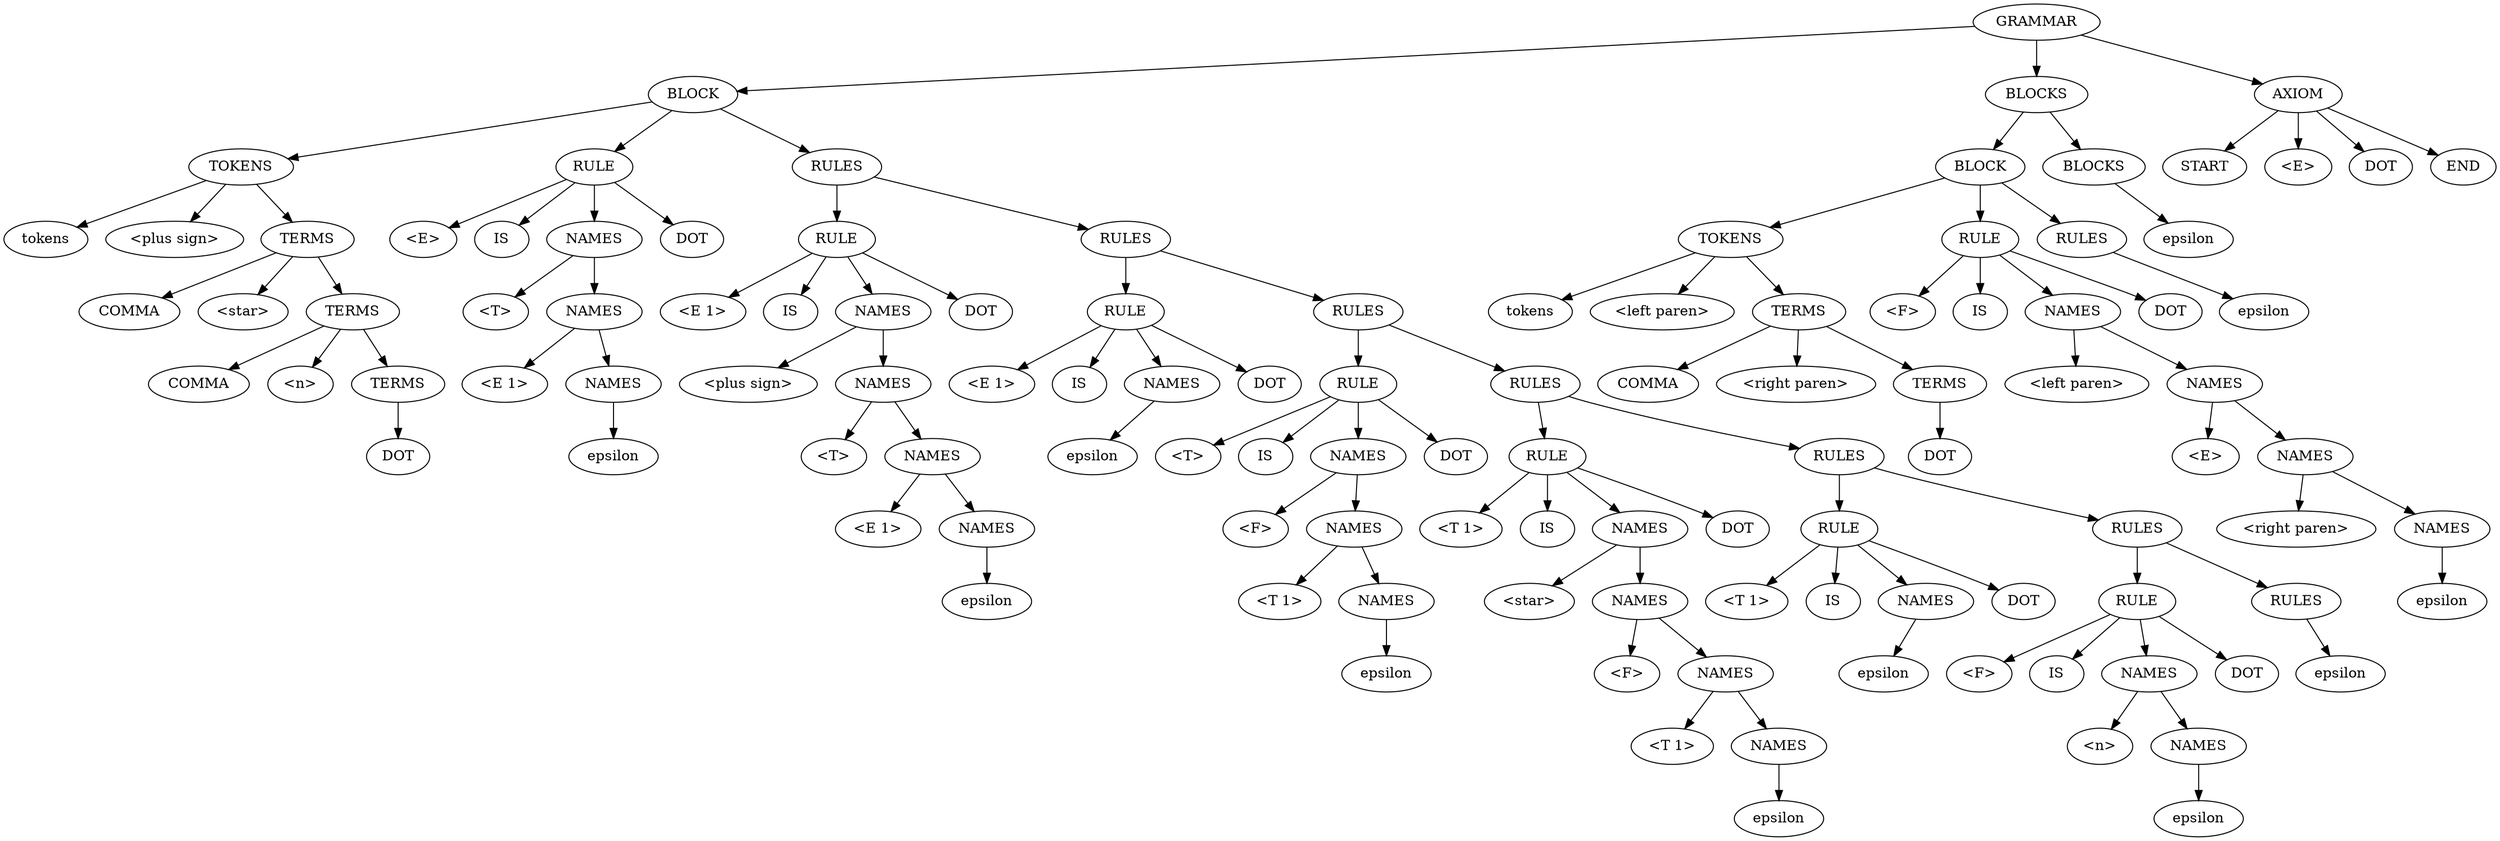 digraph {
2 [label = "GRAMMAR"]
2 -> 3
2 -> 4
2 -> 5
3 [label = "BLOCK"]
3 -> 6
3 -> 7
3 -> 8
6 [label = "TOKENS"]
6 -> 9
6 -> 10
6 -> 11
9 [label = "tokens"]
10 [label = "<plus sign>"]
11 [label = "TERMS"]
11 -> 12
11 -> 13
11 -> 14
12 [label = "COMMA"]
13 [label = "<star>"]
14 [label = "TERMS"]
14 -> 15
14 -> 16
14 -> 17
15 [label = "COMMA"]
16 [label = "<n>"]
17 [label = "TERMS"]
17 -> 18
18 [label = "DOT"]
7 [label = "RULE"]
7 -> 19
7 -> 20
7 -> 21
7 -> 22
19 [label = "<E>"]
20 [label = "IS"]
21 [label = "NAMES"]
21 -> 23
21 -> 24
23 [label = "<T>"]
24 [label = "NAMES"]
24 -> 25
24 -> 26
25 [label = "<E 1>"]
26 [label = "NAMES"]
26 -> 27
27 [label = "epsilon"]
22 [label = "DOT"]
8 [label = "RULES"]
8 -> 28
8 -> 29
28 [label = "RULE"]
28 -> 30
28 -> 31
28 -> 32
28 -> 33
30 [label = "<E 1>"]
31 [label = "IS"]
32 [label = "NAMES"]
32 -> 34
32 -> 35
34 [label = "<plus sign>"]
35 [label = "NAMES"]
35 -> 36
35 -> 37
36 [label = "<T>"]
37 [label = "NAMES"]
37 -> 38
37 -> 39
38 [label = "<E 1>"]
39 [label = "NAMES"]
39 -> 40
40 [label = "epsilon"]
33 [label = "DOT"]
29 [label = "RULES"]
29 -> 41
29 -> 42
41 [label = "RULE"]
41 -> 43
41 -> 44
41 -> 45
41 -> 46
43 [label = "<E 1>"]
44 [label = "IS"]
45 [label = "NAMES"]
45 -> 47
47 [label = "epsilon"]
46 [label = "DOT"]
42 [label = "RULES"]
42 -> 48
42 -> 49
48 [label = "RULE"]
48 -> 50
48 -> 51
48 -> 52
48 -> 53
50 [label = "<T>"]
51 [label = "IS"]
52 [label = "NAMES"]
52 -> 54
52 -> 55
54 [label = "<F>"]
55 [label = "NAMES"]
55 -> 56
55 -> 57
56 [label = "<T 1>"]
57 [label = "NAMES"]
57 -> 58
58 [label = "epsilon"]
53 [label = "DOT"]
49 [label = "RULES"]
49 -> 59
49 -> 60
59 [label = "RULE"]
59 -> 61
59 -> 62
59 -> 63
59 -> 64
61 [label = "<T 1>"]
62 [label = "IS"]
63 [label = "NAMES"]
63 -> 65
63 -> 66
65 [label = "<star>"]
66 [label = "NAMES"]
66 -> 67
66 -> 68
67 [label = "<F>"]
68 [label = "NAMES"]
68 -> 69
68 -> 70
69 [label = "<T 1>"]
70 [label = "NAMES"]
70 -> 71
71 [label = "epsilon"]
64 [label = "DOT"]
60 [label = "RULES"]
60 -> 72
60 -> 73
72 [label = "RULE"]
72 -> 74
72 -> 75
72 -> 76
72 -> 77
74 [label = "<T 1>"]
75 [label = "IS"]
76 [label = "NAMES"]
76 -> 78
78 [label = "epsilon"]
77 [label = "DOT"]
73 [label = "RULES"]
73 -> 79
73 -> 80
79 [label = "RULE"]
79 -> 81
79 -> 82
79 -> 83
79 -> 84
81 [label = "<F>"]
82 [label = "IS"]
83 [label = "NAMES"]
83 -> 85
83 -> 86
85 [label = "<n>"]
86 [label = "NAMES"]
86 -> 87
87 [label = "epsilon"]
84 [label = "DOT"]
80 [label = "RULES"]
80 -> 88
88 [label = "epsilon"]
4 [label = "BLOCKS"]
4 -> 89
4 -> 90
89 [label = "BLOCK"]
89 -> 91
89 -> 92
89 -> 93
91 [label = "TOKENS"]
91 -> 94
91 -> 95
91 -> 96
94 [label = "tokens"]
95 [label = "<left paren>"]
96 [label = "TERMS"]
96 -> 97
96 -> 98
96 -> 99
97 [label = "COMMA"]
98 [label = "<right paren>"]
99 [label = "TERMS"]
99 -> 100
100 [label = "DOT"]
92 [label = "RULE"]
92 -> 101
92 -> 102
92 -> 103
92 -> 104
101 [label = "<F>"]
102 [label = "IS"]
103 [label = "NAMES"]
103 -> 105
103 -> 106
105 [label = "<left paren>"]
106 [label = "NAMES"]
106 -> 107
106 -> 108
107 [label = "<E>"]
108 [label = "NAMES"]
108 -> 109
108 -> 110
109 [label = "<right paren>"]
110 [label = "NAMES"]
110 -> 111
111 [label = "epsilon"]
104 [label = "DOT"]
93 [label = "RULES"]
93 -> 112
112 [label = "epsilon"]
90 [label = "BLOCKS"]
90 -> 113
113 [label = "epsilon"]
5 [label = "AXIOM"]
5 -> 114
5 -> 115
5 -> 116
5 -> 117
114 [label = "START"]
115 [label = "<E>"]
116 [label = "DOT"]
117 [label = "END"]
}